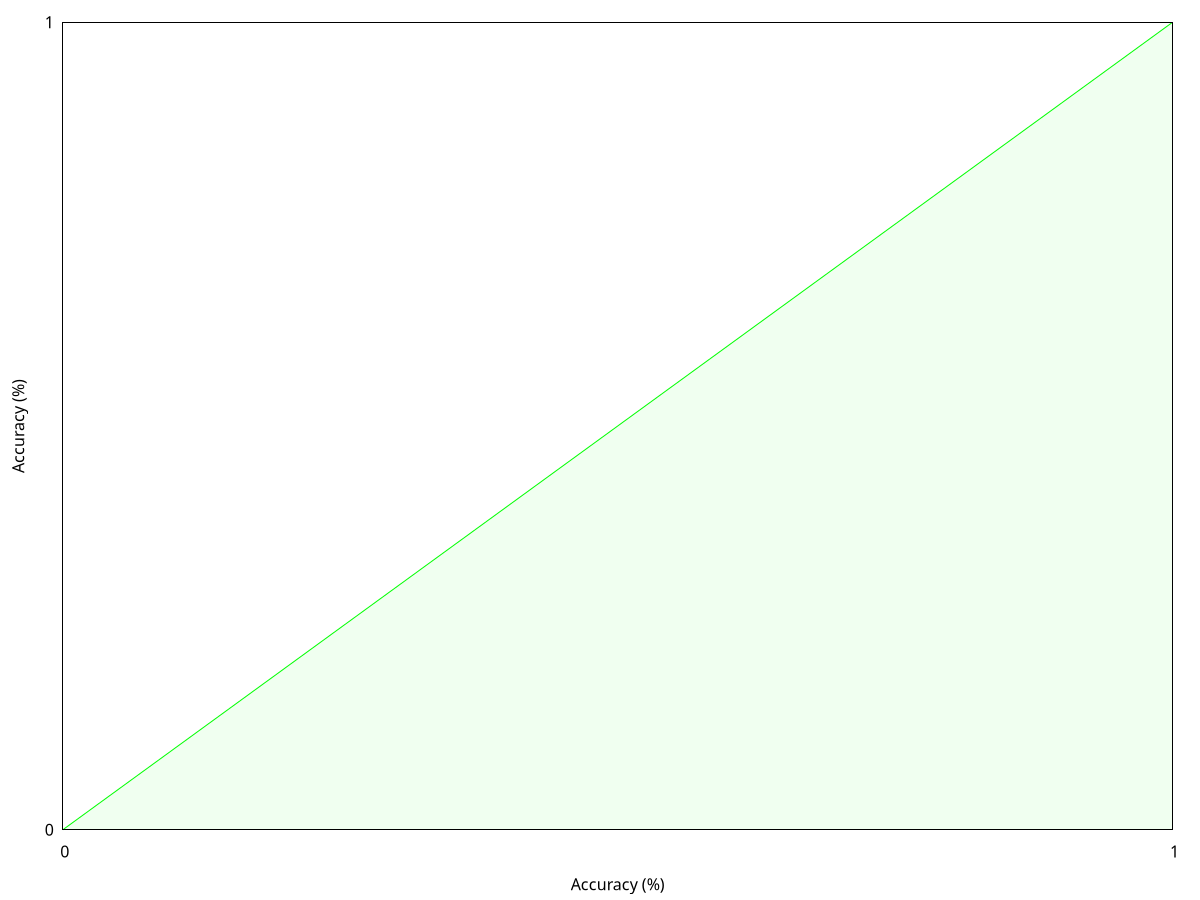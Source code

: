 #
set datafile separator ","
#set size 3.0/3, 1
#set size ratio 1

#set terminal postscript enhanced color solid lw 2 "Times-Roman" 20
#set terminal postscript eps enhanced color
set terminal postscript solid lw 2 "Times-Roman" 25
set output "plot.ps"

set xrange [0:1]
set yrange [0:1]
set xtics (0,1)
set ytics (0,1)
unset key
 
file = "AlgorithmComparison-results/dud.csv"
#file = "AlgorithmComparison-results/boost.sg9.concat.algstump-v-boost.sg9.sort.algstump.csv"

set xlabel "Accuracy (%)"
set ylabel "Accuracy (%)"
#set xlabel "AdaBoost.AlgStump.sg9-concat \nAccuracy (%)"
#set ylabel "AdaBoost.AlgStump.sg9-sort \nAccuracy (%)"

#plot 
plot x lc rgb "#f0fff0" with filledcurves x1,\
     x lc rgb "#00ff00",\
     file using 5:($3==2 ? $7 : 1/0) lc rgb "#ff0000",\
     file using 5:($3>2 ? $7 : 1/0) lc rgb "#0000ff"
     #"AlgorithmComparison-results/boost.exact.algstump-v-boost.sg9.concat.algstump.csv" using 5:($3==2 ? $7 : 1/0) lc rgb "#ff0000",\
     #"AlgorithmComparison-results/boost.exact.algstump-v-boost.sg9.concat.algstump.csv" using 5:($3>2 ? $7 : 1/0) lc rgb "#0000ff"
     #lc rgb "#0000ff" 
     #"algstump-v-dstump.csv" using 5:7 with linespoints linecolor rgb "#00ff00" pt 3

quit